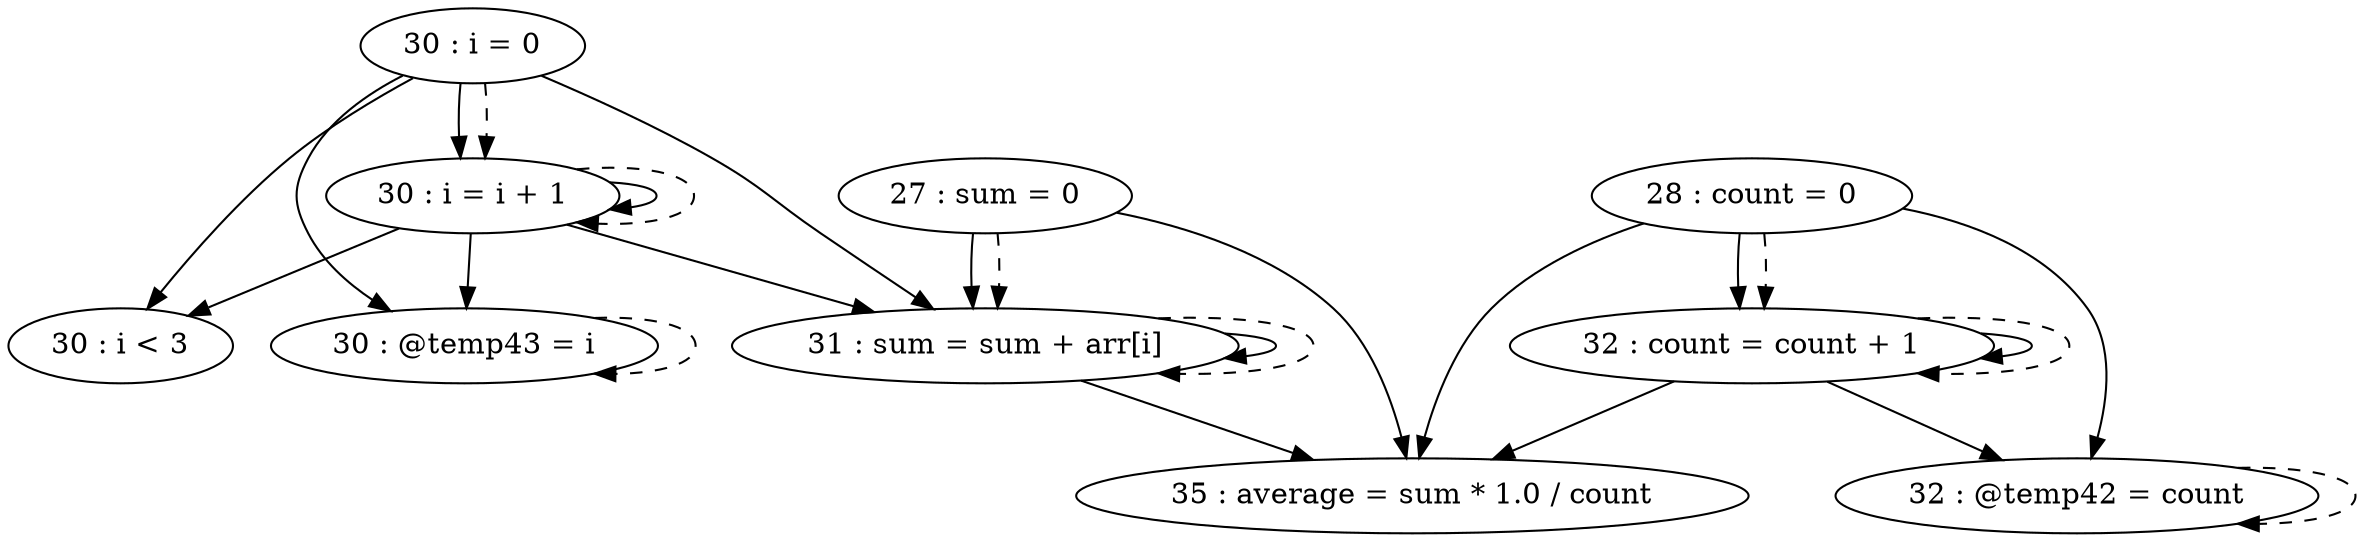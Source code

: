 digraph G {
"27 : sum = 0"
"27 : sum = 0" -> "35 : average = sum * 1.0 / count"
"27 : sum = 0" -> "31 : sum = sum + arr[i]"
"27 : sum = 0" -> "31 : sum = sum + arr[i]" [style=dashed]
"28 : count = 0"
"28 : count = 0" -> "35 : average = sum * 1.0 / count"
"28 : count = 0" -> "32 : count = count + 1"
"28 : count = 0" -> "32 : @temp42 = count"
"28 : count = 0" -> "32 : count = count + 1" [style=dashed]
"30 : i = 0"
"30 : i = 0" -> "30 : i = i + 1"
"30 : i = 0" -> "31 : sum = sum + arr[i]"
"30 : i = 0" -> "30 : @temp43 = i"
"30 : i = 0" -> "30 : i < 3"
"30 : i = 0" -> "30 : i = i + 1" [style=dashed]
"30 : i < 3"
"31 : sum = sum + arr[i]"
"31 : sum = sum + arr[i]" -> "35 : average = sum * 1.0 / count"
"31 : sum = sum + arr[i]" -> "31 : sum = sum + arr[i]"
"31 : sum = sum + arr[i]" -> "31 : sum = sum + arr[i]" [style=dashed]
"32 : @temp42 = count"
"32 : @temp42 = count" -> "32 : @temp42 = count" [style=dashed]
"32 : count = count + 1"
"32 : count = count + 1" -> "35 : average = sum * 1.0 / count"
"32 : count = count + 1" -> "32 : count = count + 1"
"32 : count = count + 1" -> "32 : @temp42 = count"
"32 : count = count + 1" -> "32 : count = count + 1" [style=dashed]
"30 : @temp43 = i"
"30 : @temp43 = i" -> "30 : @temp43 = i" [style=dashed]
"30 : i = i + 1"
"30 : i = i + 1" -> "30 : i = i + 1"
"30 : i = i + 1" -> "31 : sum = sum + arr[i]"
"30 : i = i + 1" -> "30 : @temp43 = i"
"30 : i = i + 1" -> "30 : i < 3"
"30 : i = i + 1" -> "30 : i = i + 1" [style=dashed]
"35 : average = sum * 1.0 / count"
}